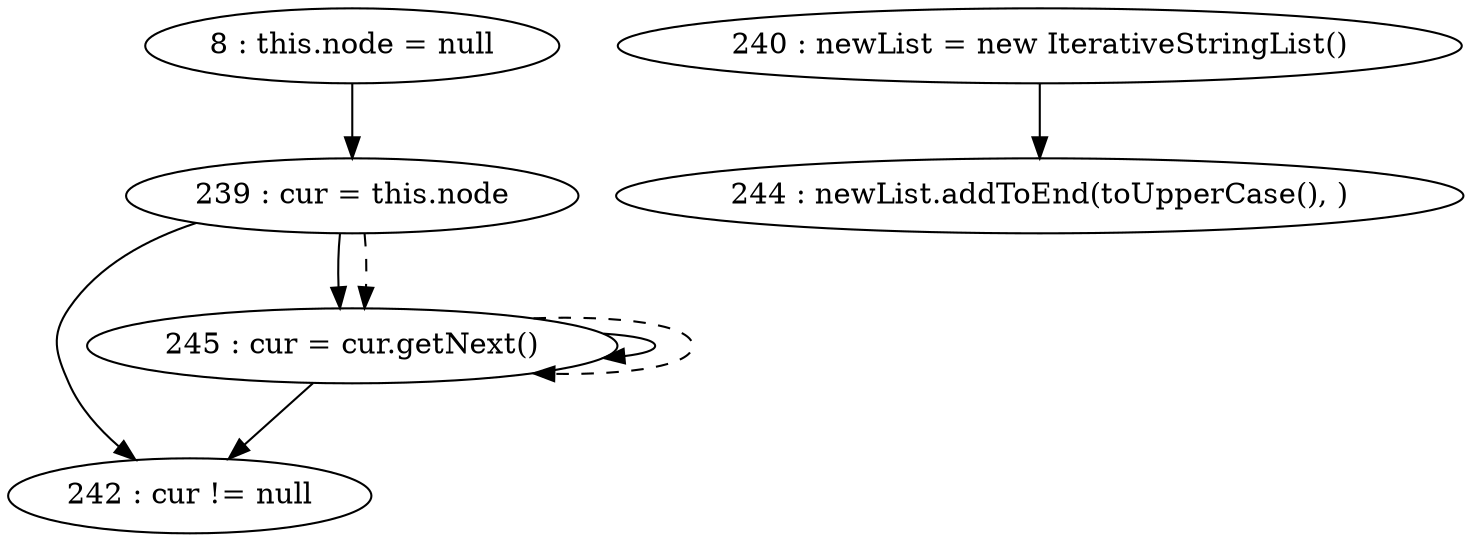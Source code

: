 digraph G {
"8 : this.node = null"
"8 : this.node = null" -> "239 : cur = this.node"
"239 : cur = this.node"
"239 : cur = this.node" -> "242 : cur != null"
"239 : cur = this.node" -> "245 : cur = cur.getNext()"
"239 : cur = this.node" -> "245 : cur = cur.getNext()" [style=dashed]
"240 : newList = new IterativeStringList()"
"240 : newList = new IterativeStringList()" -> "244 : newList.addToEnd(toUpperCase(), )"
"242 : cur != null"
"244 : newList.addToEnd(toUpperCase(), )"
"245 : cur = cur.getNext()"
"245 : cur = cur.getNext()" -> "245 : cur = cur.getNext()"
"245 : cur = cur.getNext()" -> "242 : cur != null"
"245 : cur = cur.getNext()" -> "245 : cur = cur.getNext()" [style=dashed]
"242 : cur != null"
}